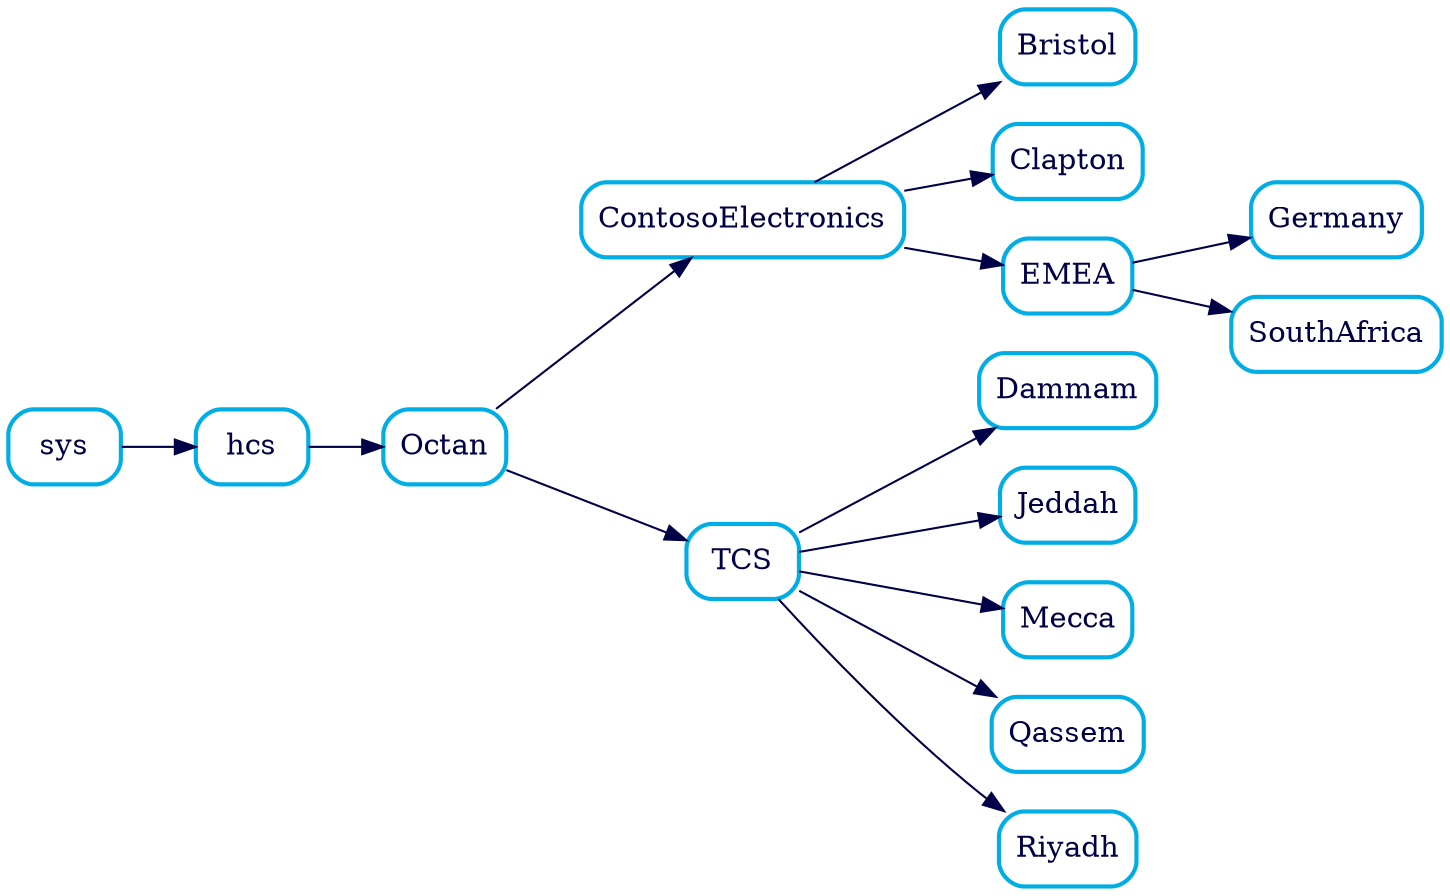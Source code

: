 digraph d {
	graph [rankdir="LR"; compound="True" color="Gray"];
	node [shape="Mrecord" style="bold" color="#00ade5" fontcolor="#000046"]	edge [color="#000046"];
	nsys [label="sys"];
	nhcs [label="hcs"];
	nOctan [label="Octan"];
	nContosoElectronics [label="ContosoElectronics"];
	nTCS [label="TCS"];
	nBristol [label="Bristol"];
	nClapton [label="Clapton"];
	nEMEA [label="EMEA"];
	nGermany [label="Germany"];
	nSouthAfrica [label="SouthAfrica"];
	nDammam [label="Dammam"];
	nJeddah [label="Jeddah"];
	nMecca [label="Mecca"];
	nQassem [label="Qassem"];
	nRiyadh [label="Riyadh"];
	nsys -> nhcs;
	nhcs -> nOctan;
	nOctan -> nContosoElectronics;
	nOctan -> nTCS;
	nContosoElectronics -> nBristol;
	nContosoElectronics -> nClapton;
	nContosoElectronics -> nEMEA;
	nEMEA -> nGermany;
	nEMEA -> nSouthAfrica;
	nTCS -> nDammam;
	nTCS -> nJeddah;
	nTCS -> nMecca;
	nTCS -> nQassem;
	nTCS -> nRiyadh;
}